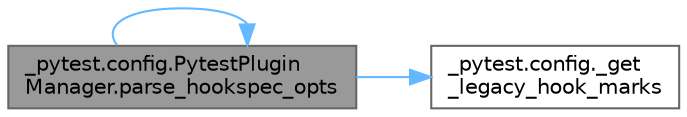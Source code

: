 digraph "_pytest.config.PytestPluginManager.parse_hookspec_opts"
{
 // LATEX_PDF_SIZE
  bgcolor="transparent";
  edge [fontname=Helvetica,fontsize=10,labelfontname=Helvetica,labelfontsize=10];
  node [fontname=Helvetica,fontsize=10,shape=box,height=0.2,width=0.4];
  rankdir="LR";
  Node1 [id="Node000001",label="_pytest.config.PytestPlugin\lManager.parse_hookspec_opts",height=0.2,width=0.4,color="gray40", fillcolor="grey60", style="filled", fontcolor="black",tooltip=" "];
  Node1 -> Node2 [id="edge1_Node000001_Node000002",color="steelblue1",style="solid",tooltip=" "];
  Node2 [id="Node000002",label="_pytest.config._get\l_legacy_hook_marks",height=0.2,width=0.4,color="grey40", fillcolor="white", style="filled",URL="$namespace__pytest_1_1config.html#a9ffdac8f2375b8cf83b09e462d99e323",tooltip=" "];
  Node1 -> Node1 [id="edge2_Node000001_Node000001",color="steelblue1",style="solid",tooltip=" "];
}
